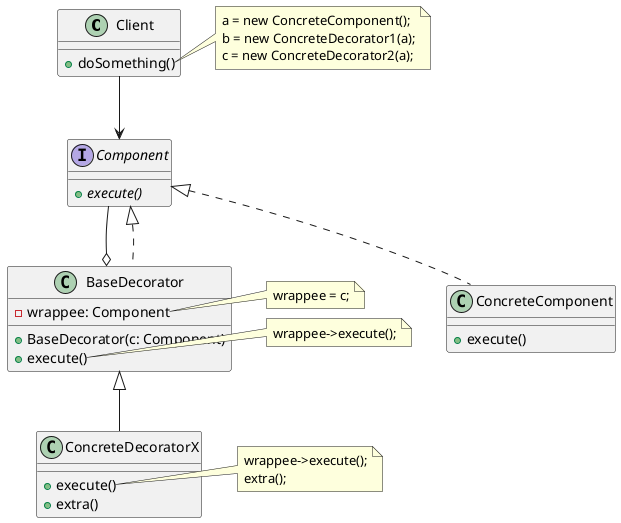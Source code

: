 @startuml DecoratorPattern

class Client {
	+ doSomething()
}
note right of Client::doSomething
a = new ConcreteComponent();
b = new ConcreteDecorator1(a);
c = new ConcreteDecorator2(a);
end note

interface Component {
	+ {abstract} execute()
}

class ConcreteComponent {
	+ execute()
}

class BaseDecorator {
	- wrappee: Component
	+ BaseDecorator(c: Component)
	+ execute()
}

note right of BaseDecorator::wrappee
wrappee = c;
end note

note right of BaseDecorator::execute
wrappee->execute();
end note

class ConcreteDecoratorX {
	+ execute()
	+ extra()
}

note right of ConcreteDecoratorX::execute
wrappee->execute();
extra();
end note

Client --> Component
Component <|.. ConcreteComponent
Component --o BaseDecorator
Component <|.. BaseDecorator
BaseDecorator <|-- ConcreteDecoratorX

@enduml
